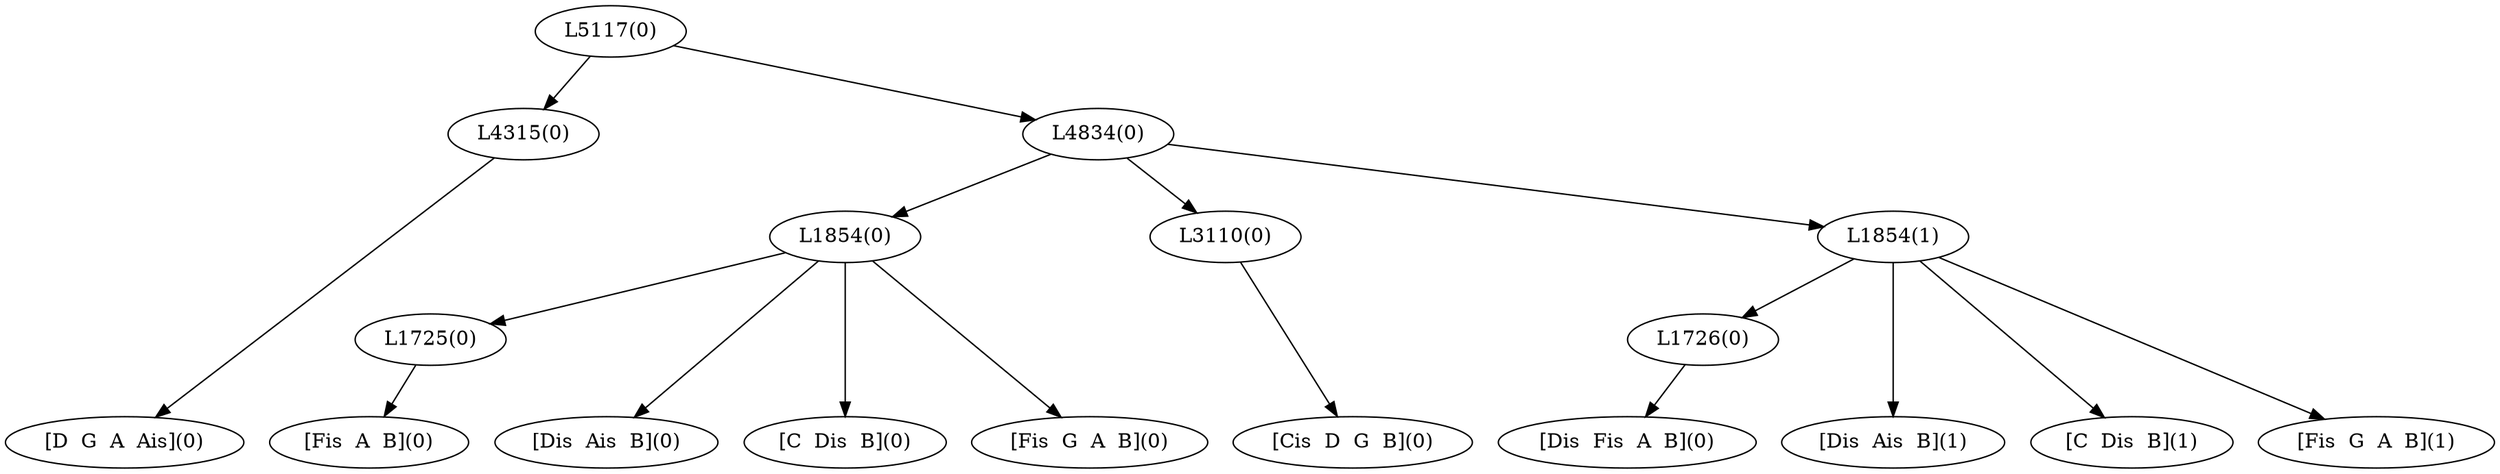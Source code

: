 digraph sample{
"L4315(0)"->"[D  G  A  Ais](0)"
"L1725(0)"->"[Fis  A  B](0)"
"L1854(0)"->"[Dis  Ais  B](0)"
"L1854(0)"->"[C  Dis  B](0)"
"L1854(0)"->"L1725(0)"
"L1854(0)"->"[Fis  G  A  B](0)"
"L3110(0)"->"[Cis  D  G  B](0)"
"L1726(0)"->"[Dis  Fis  A  B](0)"
"L1854(1)"->"[Dis  Ais  B](1)"
"L1854(1)"->"[C  Dis  B](1)"
"L1854(1)"->"L1726(0)"
"L1854(1)"->"[Fis  G  A  B](1)"
"L4834(0)"->"L1854(0)"
"L4834(0)"->"L3110(0)"
"L4834(0)"->"L1854(1)"
"L5117(0)"->"L4315(0)"
"L5117(0)"->"L4834(0)"
{rank = min; "L5117(0)"}
{rank = same; "L4315(0)"; "L4834(0)";}
{rank = same; "L1854(0)"; "L3110(0)"; "L1854(1)";}
{rank = same; "L1725(0)"; "L1726(0)";}
{rank = max; "[C  Dis  B](0)"; "[C  Dis  B](1)"; "[Cis  D  G  B](0)"; "[D  G  A  Ais](0)"; "[Dis  Ais  B](0)"; "[Dis  Ais  B](1)"; "[Dis  Fis  A  B](0)"; "[Fis  A  B](0)"; "[Fis  G  A  B](0)"; "[Fis  G  A  B](1)";}
}